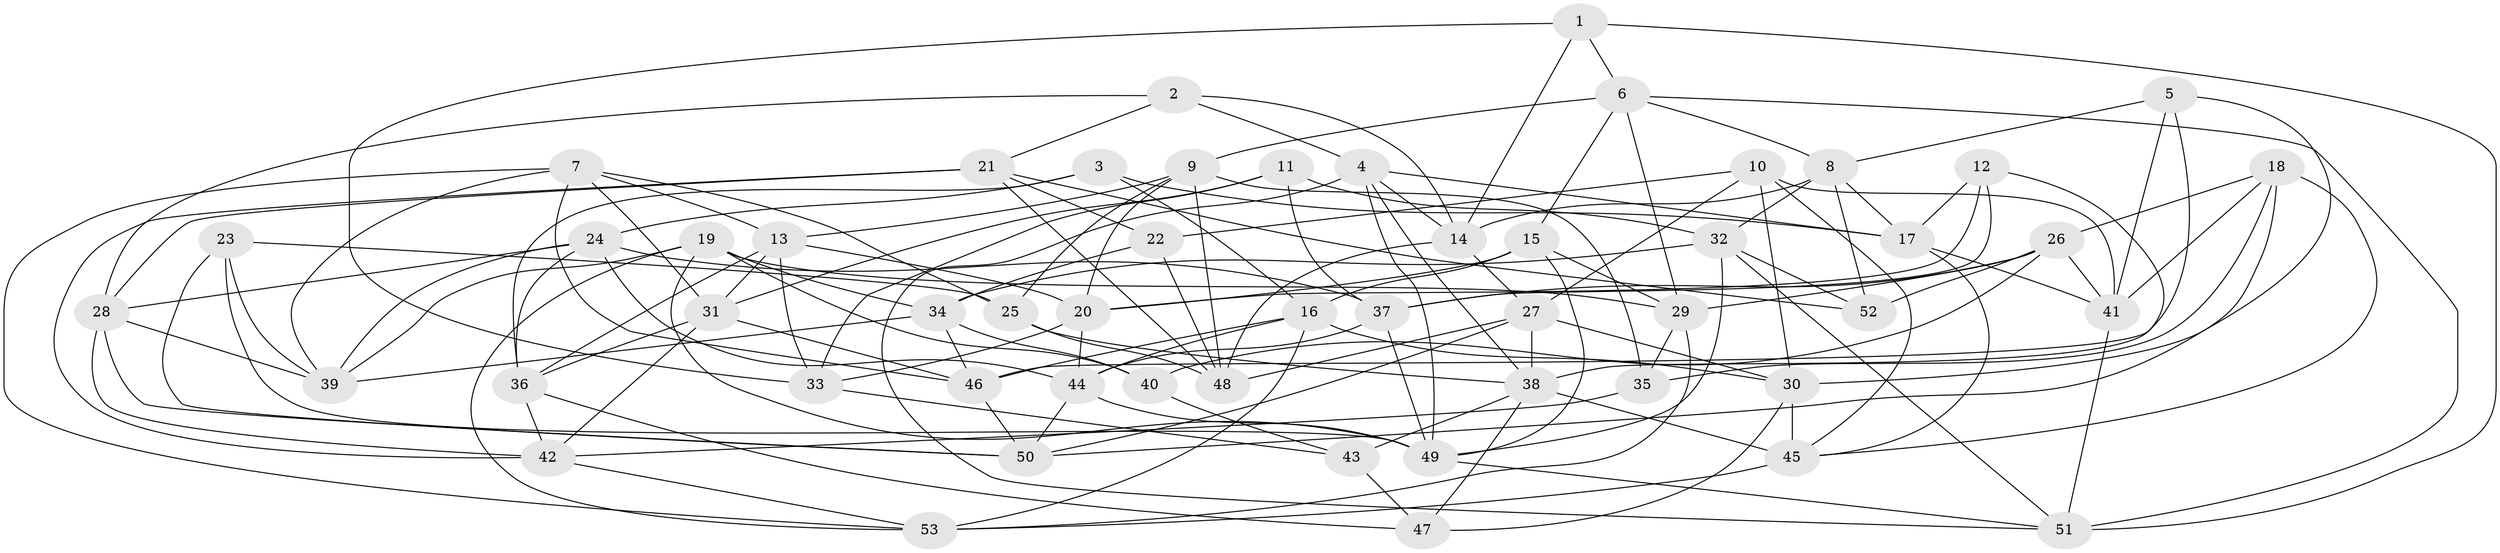 // original degree distribution, {4: 1.0}
// Generated by graph-tools (version 1.1) at 2025/03/03/09/25 03:03:03]
// undirected, 53 vertices, 145 edges
graph export_dot {
graph [start="1"]
  node [color=gray90,style=filled];
  1;
  2;
  3;
  4;
  5;
  6;
  7;
  8;
  9;
  10;
  11;
  12;
  13;
  14;
  15;
  16;
  17;
  18;
  19;
  20;
  21;
  22;
  23;
  24;
  25;
  26;
  27;
  28;
  29;
  30;
  31;
  32;
  33;
  34;
  35;
  36;
  37;
  38;
  39;
  40;
  41;
  42;
  43;
  44;
  45;
  46;
  47;
  48;
  49;
  50;
  51;
  52;
  53;
  1 -- 6 [weight=1.0];
  1 -- 14 [weight=1.0];
  1 -- 33 [weight=1.0];
  1 -- 51 [weight=1.0];
  2 -- 4 [weight=1.0];
  2 -- 14 [weight=1.0];
  2 -- 21 [weight=1.0];
  2 -- 28 [weight=1.0];
  3 -- 16 [weight=1.0];
  3 -- 17 [weight=1.0];
  3 -- 24 [weight=1.0];
  3 -- 36 [weight=1.0];
  4 -- 14 [weight=1.0];
  4 -- 17 [weight=1.0];
  4 -- 38 [weight=1.0];
  4 -- 49 [weight=1.0];
  4 -- 51 [weight=1.0];
  5 -- 8 [weight=1.0];
  5 -- 30 [weight=1.0];
  5 -- 41 [weight=1.0];
  5 -- 46 [weight=1.0];
  6 -- 8 [weight=1.0];
  6 -- 9 [weight=1.0];
  6 -- 15 [weight=1.0];
  6 -- 29 [weight=1.0];
  6 -- 51 [weight=1.0];
  7 -- 13 [weight=1.0];
  7 -- 25 [weight=1.0];
  7 -- 31 [weight=1.0];
  7 -- 39 [weight=1.0];
  7 -- 46 [weight=1.0];
  7 -- 53 [weight=1.0];
  8 -- 14 [weight=1.0];
  8 -- 17 [weight=1.0];
  8 -- 32 [weight=1.0];
  8 -- 52 [weight=1.0];
  9 -- 13 [weight=1.0];
  9 -- 20 [weight=1.0];
  9 -- 25 [weight=1.0];
  9 -- 35 [weight=1.0];
  9 -- 48 [weight=1.0];
  10 -- 22 [weight=1.0];
  10 -- 27 [weight=1.0];
  10 -- 30 [weight=1.0];
  10 -- 41 [weight=2.0];
  10 -- 45 [weight=1.0];
  11 -- 31 [weight=1.0];
  11 -- 32 [weight=1.0];
  11 -- 33 [weight=1.0];
  11 -- 37 [weight=1.0];
  12 -- 17 [weight=1.0];
  12 -- 20 [weight=1.0];
  12 -- 37 [weight=1.0];
  12 -- 38 [weight=1.0];
  13 -- 20 [weight=1.0];
  13 -- 31 [weight=1.0];
  13 -- 33 [weight=1.0];
  13 -- 36 [weight=1.0];
  14 -- 27 [weight=1.0];
  14 -- 48 [weight=1.0];
  15 -- 16 [weight=1.0];
  15 -- 20 [weight=1.0];
  15 -- 29 [weight=1.0];
  15 -- 49 [weight=2.0];
  16 -- 30 [weight=1.0];
  16 -- 44 [weight=1.0];
  16 -- 46 [weight=1.0];
  16 -- 53 [weight=1.0];
  17 -- 41 [weight=3.0];
  17 -- 45 [weight=1.0];
  18 -- 26 [weight=1.0];
  18 -- 35 [weight=1.0];
  18 -- 41 [weight=2.0];
  18 -- 45 [weight=1.0];
  18 -- 50 [weight=1.0];
  19 -- 29 [weight=1.0];
  19 -- 34 [weight=1.0];
  19 -- 39 [weight=1.0];
  19 -- 40 [weight=1.0];
  19 -- 49 [weight=1.0];
  19 -- 53 [weight=1.0];
  20 -- 33 [weight=1.0];
  20 -- 44 [weight=1.0];
  21 -- 22 [weight=1.0];
  21 -- 28 [weight=1.0];
  21 -- 42 [weight=1.0];
  21 -- 48 [weight=1.0];
  21 -- 52 [weight=1.0];
  22 -- 34 [weight=1.0];
  22 -- 48 [weight=1.0];
  23 -- 25 [weight=2.0];
  23 -- 39 [weight=1.0];
  23 -- 49 [weight=2.0];
  23 -- 50 [weight=1.0];
  24 -- 28 [weight=1.0];
  24 -- 36 [weight=1.0];
  24 -- 37 [weight=1.0];
  24 -- 39 [weight=1.0];
  24 -- 44 [weight=1.0];
  25 -- 38 [weight=1.0];
  25 -- 48 [weight=1.0];
  26 -- 29 [weight=1.0];
  26 -- 37 [weight=1.0];
  26 -- 40 [weight=1.0];
  26 -- 41 [weight=1.0];
  26 -- 52 [weight=1.0];
  27 -- 30 [weight=1.0];
  27 -- 38 [weight=1.0];
  27 -- 48 [weight=1.0];
  27 -- 50 [weight=1.0];
  28 -- 39 [weight=1.0];
  28 -- 42 [weight=1.0];
  28 -- 50 [weight=1.0];
  29 -- 35 [weight=1.0];
  29 -- 53 [weight=1.0];
  30 -- 45 [weight=1.0];
  30 -- 47 [weight=1.0];
  31 -- 36 [weight=1.0];
  31 -- 42 [weight=1.0];
  31 -- 46 [weight=1.0];
  32 -- 34 [weight=1.0];
  32 -- 49 [weight=1.0];
  32 -- 51 [weight=1.0];
  32 -- 52 [weight=1.0];
  33 -- 43 [weight=2.0];
  34 -- 39 [weight=1.0];
  34 -- 40 [weight=1.0];
  34 -- 46 [weight=1.0];
  35 -- 42 [weight=1.0];
  36 -- 42 [weight=1.0];
  36 -- 47 [weight=1.0];
  37 -- 44 [weight=1.0];
  37 -- 49 [weight=1.0];
  38 -- 43 [weight=2.0];
  38 -- 45 [weight=3.0];
  38 -- 47 [weight=1.0];
  40 -- 43 [weight=1.0];
  41 -- 51 [weight=1.0];
  42 -- 53 [weight=1.0];
  43 -- 47 [weight=1.0];
  44 -- 49 [weight=1.0];
  44 -- 50 [weight=1.0];
  45 -- 53 [weight=1.0];
  46 -- 50 [weight=1.0];
  49 -- 51 [weight=1.0];
}
